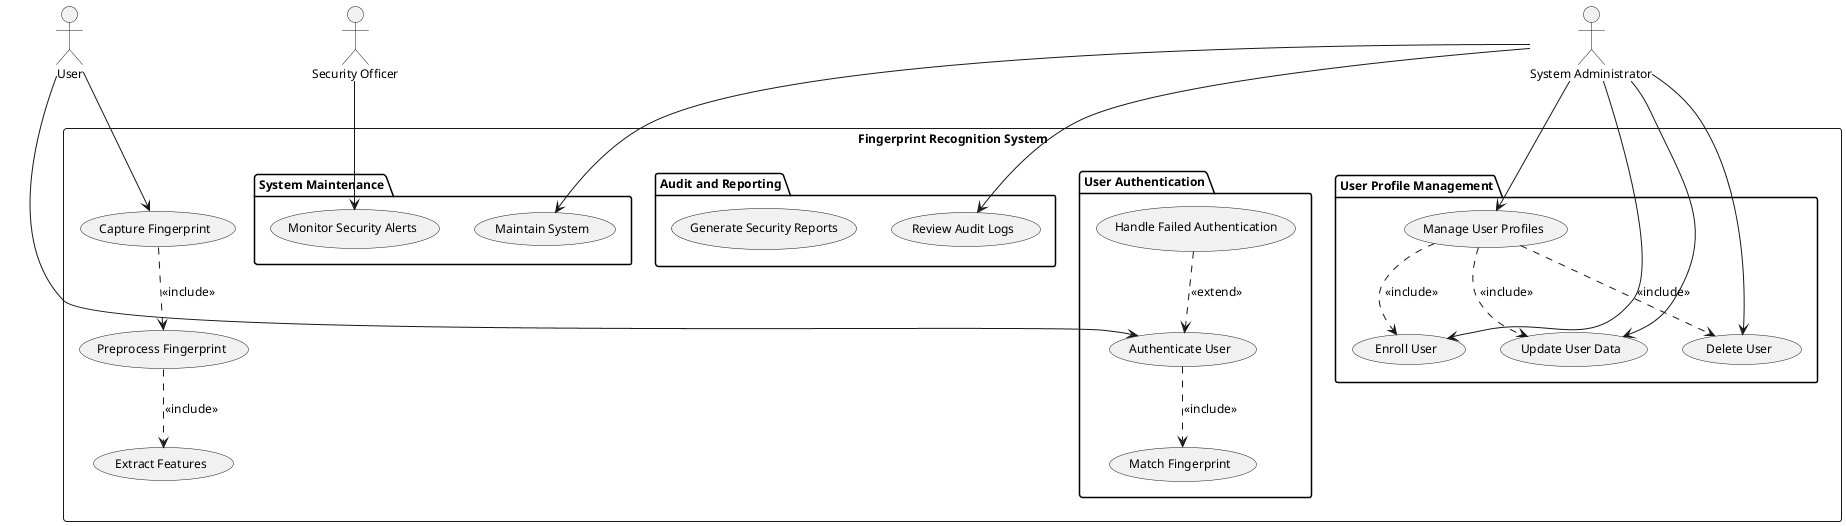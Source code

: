 @startuml
skinparam defaultFontName "Arial"
skinparam defaultFontSize 12

actor "User" as user
actor "System Administrator" as admin
actor "Security Officer" as secOfficer

rectangle "Fingerprint Recognition System" {
  usecase "Capture Fingerprint" as UC1
  usecase "Preprocess Fingerprint" as UC1a
  usecase "Extract Features" as UC1b
  
  package "User Profile Management" {
    usecase "Manage User Profiles" as UC4
    usecase "Enroll User" as UC2
    usecase "Update User Data" as UC4a
    usecase "Delete User" as UC4b
  }
  
  package "User Authentication" {
    usecase "Authenticate User" as UC3
    usecase "Match Fingerprint" as UC3a
    usecase "Handle Failed Authentication" as UC3b
  }
  
  package "Audit and Reporting" {
    usecase "Review Audit Logs" as UC5
    usecase "Generate Security Reports" as UC5a
  }
  
  package "System Maintenance" {
    usecase "Maintain System" as UC6
    usecase "Monitor Security Alerts" as UC6a
  }
}

' --- Actors ---
user --> UC1
user --> UC3

admin --> UC4
admin --> UC2
admin --> UC4a
admin --> UC4b
admin --> UC5
admin --> UC6

secOfficer --> UC6a

' --- Relationships Between Use Cases ---
' Common fingerprint processing pipeline
UC1 ..> UC1a : <<include>>
UC1a ..> UC1b : <<include>>

' Authentication flow
UC3 ..> UC3a : <<include>>
UC3b ..> UC3 : <<extend>>

' User Profile Management flow
UC4 ..> UC2 : <<include>>
UC4 ..> UC4a : <<include>>
UC4 ..> UC4b : <<include>>

@enduml
